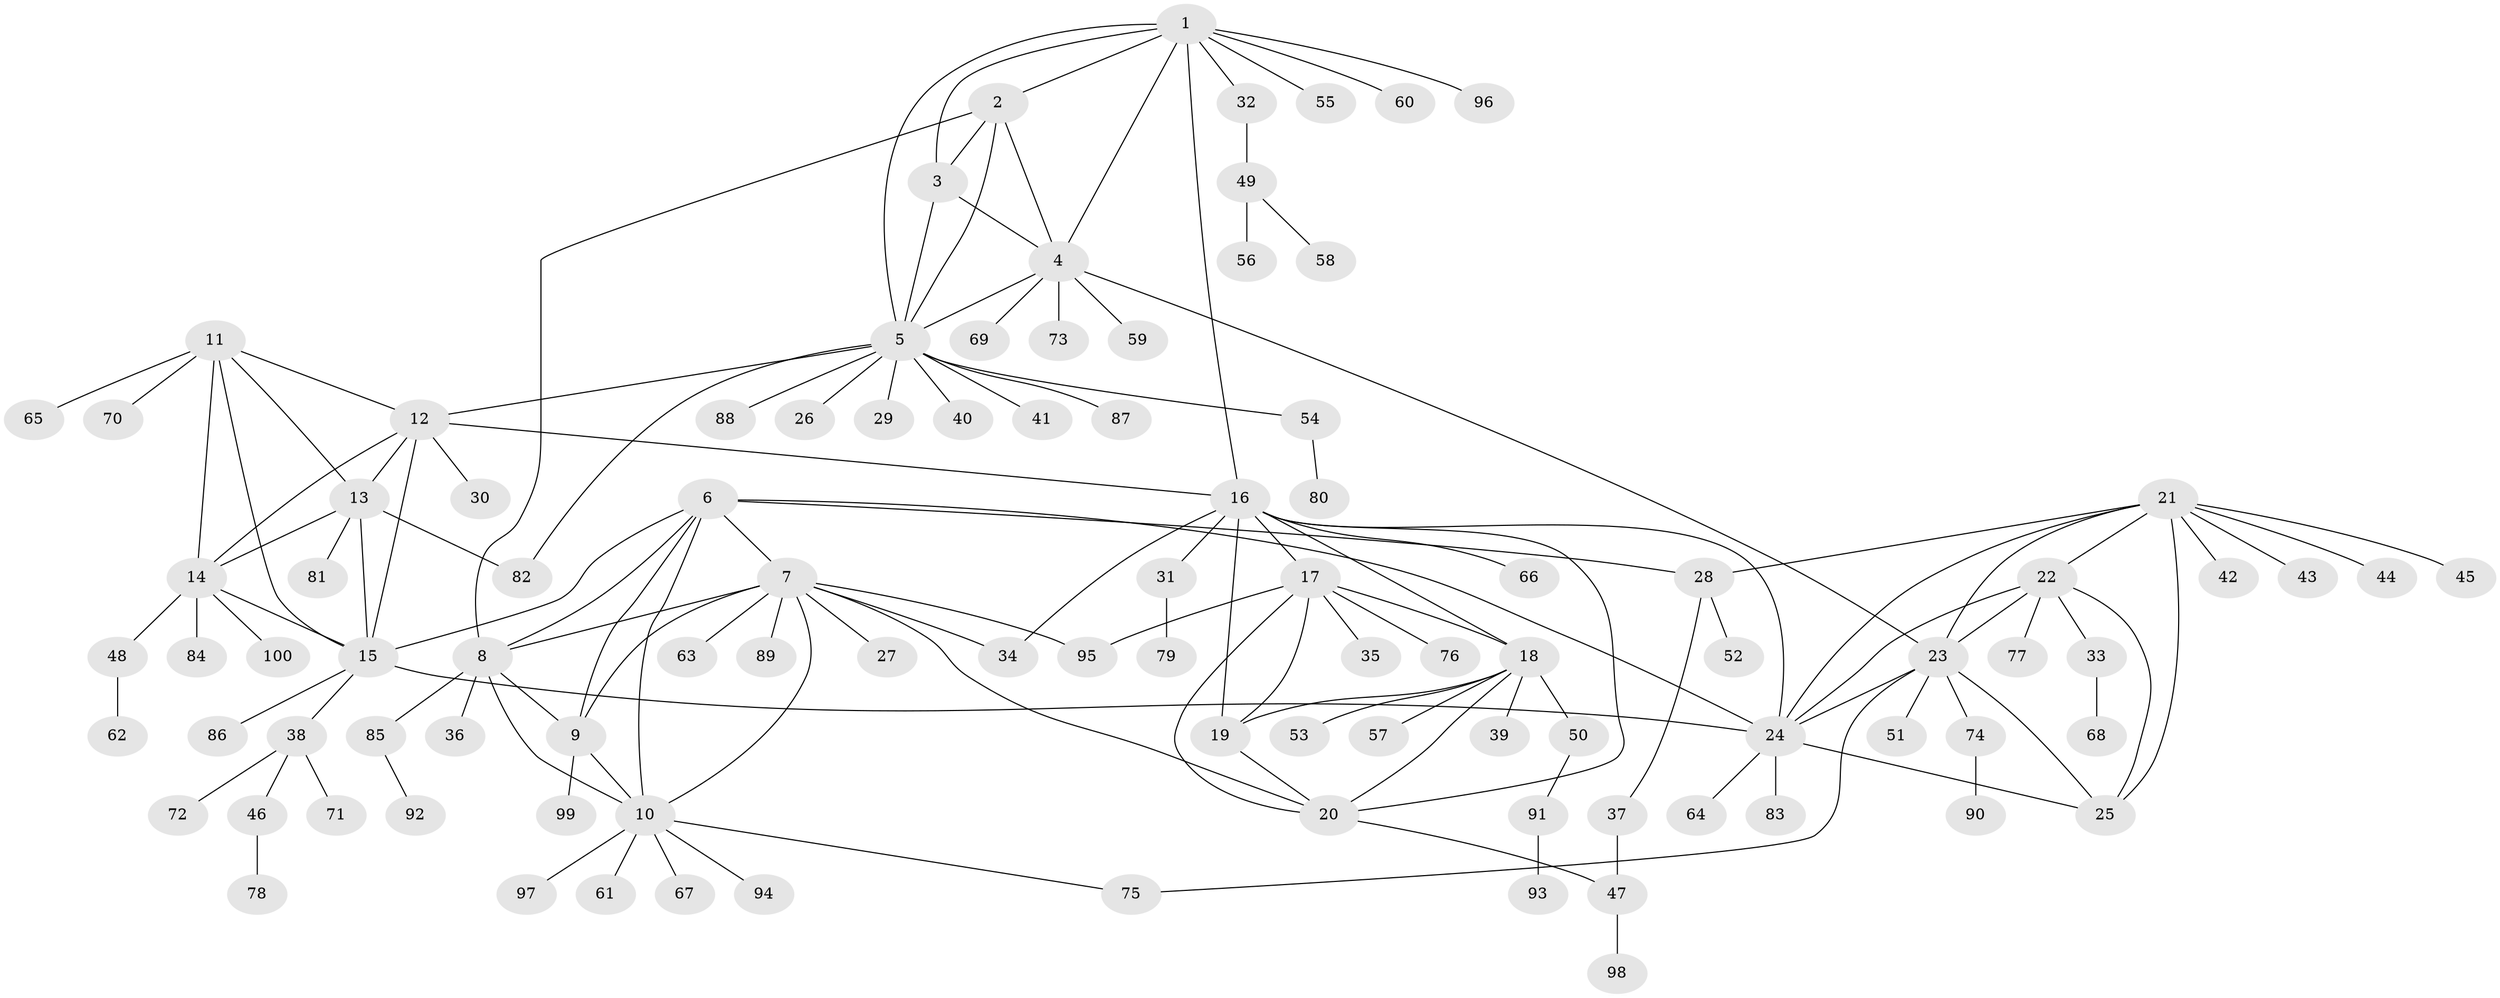 // Generated by graph-tools (version 1.1) at 2025/56/03/09/25 04:56:02]
// undirected, 100 vertices, 141 edges
graph export_dot {
graph [start="1"]
  node [color=gray90,style=filled];
  1;
  2;
  3;
  4;
  5;
  6;
  7;
  8;
  9;
  10;
  11;
  12;
  13;
  14;
  15;
  16;
  17;
  18;
  19;
  20;
  21;
  22;
  23;
  24;
  25;
  26;
  27;
  28;
  29;
  30;
  31;
  32;
  33;
  34;
  35;
  36;
  37;
  38;
  39;
  40;
  41;
  42;
  43;
  44;
  45;
  46;
  47;
  48;
  49;
  50;
  51;
  52;
  53;
  54;
  55;
  56;
  57;
  58;
  59;
  60;
  61;
  62;
  63;
  64;
  65;
  66;
  67;
  68;
  69;
  70;
  71;
  72;
  73;
  74;
  75;
  76;
  77;
  78;
  79;
  80;
  81;
  82;
  83;
  84;
  85;
  86;
  87;
  88;
  89;
  90;
  91;
  92;
  93;
  94;
  95;
  96;
  97;
  98;
  99;
  100;
  1 -- 2;
  1 -- 3;
  1 -- 4;
  1 -- 5;
  1 -- 16;
  1 -- 32;
  1 -- 55;
  1 -- 60;
  1 -- 96;
  2 -- 3;
  2 -- 4;
  2 -- 5;
  2 -- 8;
  3 -- 4;
  3 -- 5;
  4 -- 5;
  4 -- 23;
  4 -- 59;
  4 -- 69;
  4 -- 73;
  5 -- 12;
  5 -- 26;
  5 -- 29;
  5 -- 40;
  5 -- 41;
  5 -- 54;
  5 -- 82;
  5 -- 87;
  5 -- 88;
  6 -- 7;
  6 -- 8;
  6 -- 9;
  6 -- 10;
  6 -- 15;
  6 -- 24;
  6 -- 28;
  7 -- 8;
  7 -- 9;
  7 -- 10;
  7 -- 20;
  7 -- 27;
  7 -- 34;
  7 -- 63;
  7 -- 89;
  7 -- 95;
  8 -- 9;
  8 -- 10;
  8 -- 36;
  8 -- 85;
  9 -- 10;
  9 -- 99;
  10 -- 61;
  10 -- 67;
  10 -- 75;
  10 -- 94;
  10 -- 97;
  11 -- 12;
  11 -- 13;
  11 -- 14;
  11 -- 15;
  11 -- 65;
  11 -- 70;
  12 -- 13;
  12 -- 14;
  12 -- 15;
  12 -- 16;
  12 -- 30;
  13 -- 14;
  13 -- 15;
  13 -- 81;
  13 -- 82;
  14 -- 15;
  14 -- 48;
  14 -- 84;
  14 -- 100;
  15 -- 24;
  15 -- 38;
  15 -- 86;
  16 -- 17;
  16 -- 18;
  16 -- 19;
  16 -- 20;
  16 -- 24;
  16 -- 31;
  16 -- 34;
  16 -- 66;
  17 -- 18;
  17 -- 19;
  17 -- 20;
  17 -- 35;
  17 -- 76;
  17 -- 95;
  18 -- 19;
  18 -- 20;
  18 -- 39;
  18 -- 50;
  18 -- 53;
  18 -- 57;
  19 -- 20;
  20 -- 47;
  21 -- 22;
  21 -- 23;
  21 -- 24;
  21 -- 25;
  21 -- 28;
  21 -- 42;
  21 -- 43;
  21 -- 44;
  21 -- 45;
  22 -- 23;
  22 -- 24;
  22 -- 25;
  22 -- 33;
  22 -- 77;
  23 -- 24;
  23 -- 25;
  23 -- 51;
  23 -- 74;
  23 -- 75;
  24 -- 25;
  24 -- 64;
  24 -- 83;
  28 -- 37;
  28 -- 52;
  31 -- 79;
  32 -- 49;
  33 -- 68;
  37 -- 47;
  38 -- 46;
  38 -- 71;
  38 -- 72;
  46 -- 78;
  47 -- 98;
  48 -- 62;
  49 -- 56;
  49 -- 58;
  50 -- 91;
  54 -- 80;
  74 -- 90;
  85 -- 92;
  91 -- 93;
}
